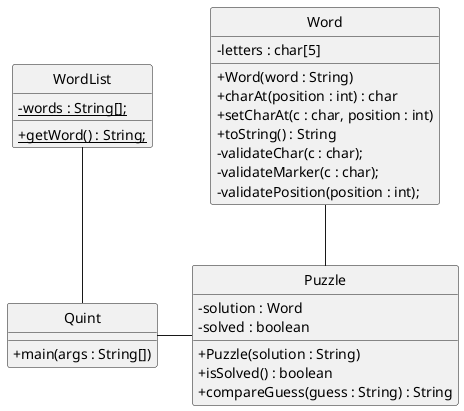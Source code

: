 @startuml
skinparam classAttributeIconSize 0
hide circle

class WordList {
  -{static} words : String[];
  +{static} getWord() : String;
}
class Word {
  -letters : char[5]
  +Word(word : String)
  +charAt(position : int) : char
  +setCharAt(c : char, position : int)
  +toString() : String
  -validateChar(c : char);
  -validateMarker(c : char);
  -validatePosition(position : int);
}
class Puzzle {
  -solution : Word
  -solved : boolean
  +Puzzle(solution : String)
  +isSolved() : boolean
  +compareGuess(guess : String) : String
}
class Quint {
  +main(args : String[])
}

Quint - Puzzle
WordList -- Quint
Word -- Puzzle

@enduml
